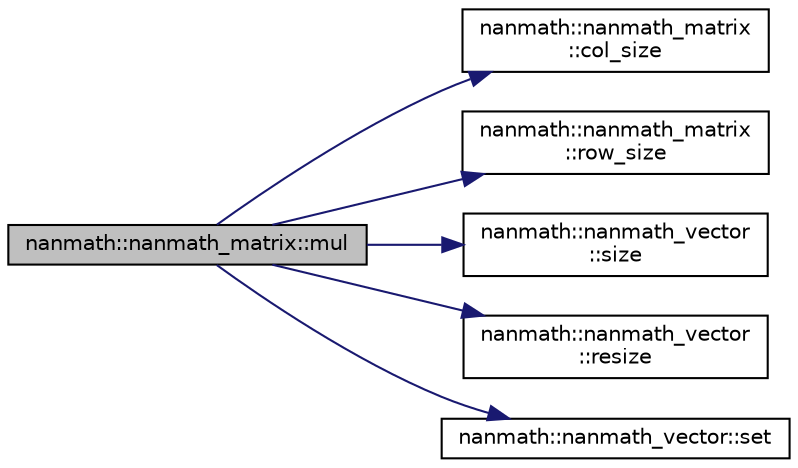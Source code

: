 digraph "nanmath::nanmath_matrix::mul"
{
  edge [fontname="Helvetica",fontsize="10",labelfontname="Helvetica",labelfontsize="10"];
  node [fontname="Helvetica",fontsize="10",shape=record];
  rankdir="LR";
  Node1 [label="nanmath::nanmath_matrix::mul",height=0.2,width=0.4,color="black", fillcolor="grey75", style="filled", fontcolor="black"];
  Node1 -> Node2 [color="midnightblue",fontsize="10",style="solid"];
  Node2 [label="nanmath::nanmath_matrix\l::col_size",height=0.2,width=0.4,color="black", fillcolor="white", style="filled",URL="$classnanmath_1_1nanmath__matrix.html#a4fcc48d81fc393f7cbee5e3c1fe04f75"];
  Node1 -> Node3 [color="midnightblue",fontsize="10",style="solid"];
  Node3 [label="nanmath::nanmath_matrix\l::row_size",height=0.2,width=0.4,color="black", fillcolor="white", style="filled",URL="$classnanmath_1_1nanmath__matrix.html#a15dc80fe330112c1a17ef6f7de168943"];
  Node1 -> Node4 [color="midnightblue",fontsize="10",style="solid"];
  Node4 [label="nanmath::nanmath_vector\l::size",height=0.2,width=0.4,color="black", fillcolor="white", style="filled",URL="$classnanmath_1_1nanmath__vector.html#a3cf8be42dcdac880c4107bd19ba2d034"];
  Node1 -> Node5 [color="midnightblue",fontsize="10",style="solid"];
  Node5 [label="nanmath::nanmath_vector\l::resize",height=0.2,width=0.4,color="black", fillcolor="white", style="filled",URL="$classnanmath_1_1nanmath__vector.html#ab83eb8611ce5cc0056f3d66455a2c268"];
  Node1 -> Node6 [color="midnightblue",fontsize="10",style="solid"];
  Node6 [label="nanmath::nanmath_vector::set",height=0.2,width=0.4,color="black", fillcolor="white", style="filled",URL="$classnanmath_1_1nanmath__vector.html#aa56db6b2a630c59c94b473c459ff4673"];
}
